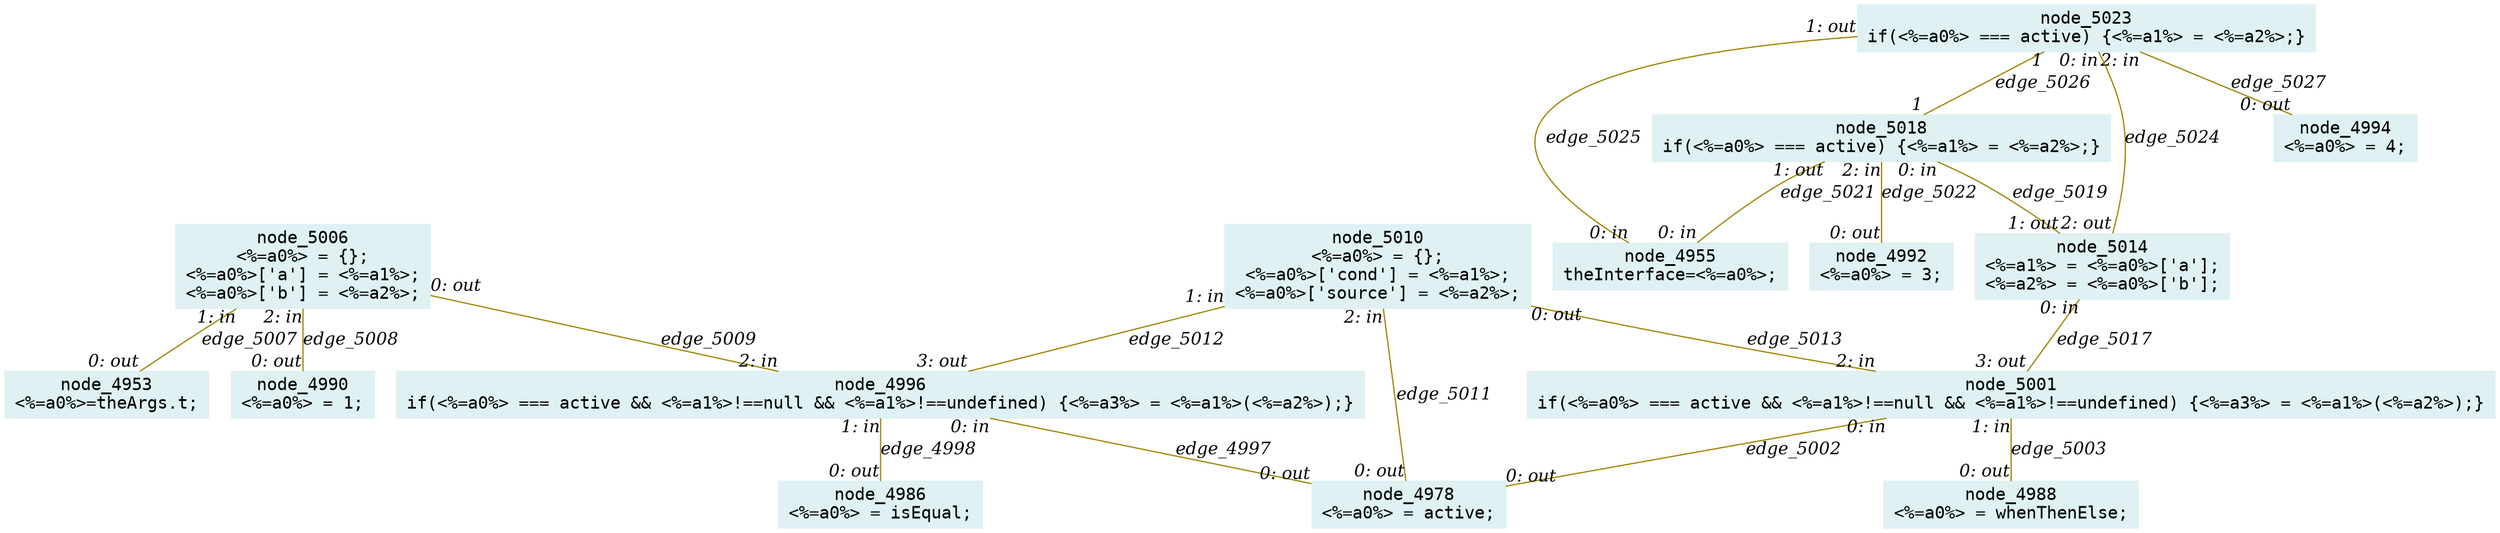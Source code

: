digraph g{node_4953 [shape="box", style="filled", color="#dff1f2", fontname="Courier", label="node_4953
<%=a0%>=theArgs.t;
" ]
node_4955 [shape="box", style="filled", color="#dff1f2", fontname="Courier", label="node_4955
theInterface=<%=a0%>;
" ]
node_4978 [shape="box", style="filled", color="#dff1f2", fontname="Courier", label="node_4978
<%=a0%> = active;
" ]
node_4986 [shape="box", style="filled", color="#dff1f2", fontname="Courier", label="node_4986
<%=a0%> = isEqual;
" ]
node_4988 [shape="box", style="filled", color="#dff1f2", fontname="Courier", label="node_4988
<%=a0%> = whenThenElse;
" ]
node_4990 [shape="box", style="filled", color="#dff1f2", fontname="Courier", label="node_4990
<%=a0%> = 1;
" ]
node_4992 [shape="box", style="filled", color="#dff1f2", fontname="Courier", label="node_4992
<%=a0%> = 3;
" ]
node_4994 [shape="box", style="filled", color="#dff1f2", fontname="Courier", label="node_4994
<%=a0%> = 4;
" ]
node_4996 [shape="box", style="filled", color="#dff1f2", fontname="Courier", label="node_4996
if(<%=a0%> === active && <%=a1%>!==null && <%=a1%>!==undefined) {<%=a3%> = <%=a1%>(<%=a2%>);}
" ]
node_5001 [shape="box", style="filled", color="#dff1f2", fontname="Courier", label="node_5001
if(<%=a0%> === active && <%=a1%>!==null && <%=a1%>!==undefined) {<%=a3%> = <%=a1%>(<%=a2%>);}
" ]
node_5006 [shape="box", style="filled", color="#dff1f2", fontname="Courier", label="node_5006
<%=a0%> = {};
<%=a0%>['a'] = <%=a1%>;
<%=a0%>['b'] = <%=a2%>;
" ]
node_5010 [shape="box", style="filled", color="#dff1f2", fontname="Courier", label="node_5010
<%=a0%> = {};
<%=a0%>['cond'] = <%=a1%>;
<%=a0%>['source'] = <%=a2%>;
" ]
node_5014 [shape="box", style="filled", color="#dff1f2", fontname="Courier", label="node_5014
<%=a1%> = <%=a0%>['a'];
<%=a2%> = <%=a0%>['b'];
" ]
node_5018 [shape="box", style="filled", color="#dff1f2", fontname="Courier", label="node_5018
if(<%=a0%> === active) {<%=a1%> = <%=a2%>;}
" ]
node_5023 [shape="box", style="filled", color="#dff1f2", fontname="Courier", label="node_5023
if(<%=a0%> === active) {<%=a1%> = <%=a2%>;}
" ]
node_4996 -> node_4978 [dir=none, arrowHead=none, fontname="Times-Italic", arrowsize=1, color="#9d8400", label="edge_4997",  headlabel="0: out", taillabel="0: in" ]
node_4996 -> node_4986 [dir=none, arrowHead=none, fontname="Times-Italic", arrowsize=1, color="#9d8400", label="edge_4998",  headlabel="0: out", taillabel="1: in" ]
node_5001 -> node_4978 [dir=none, arrowHead=none, fontname="Times-Italic", arrowsize=1, color="#9d8400", label="edge_5002",  headlabel="0: out", taillabel="0: in" ]
node_5001 -> node_4988 [dir=none, arrowHead=none, fontname="Times-Italic", arrowsize=1, color="#9d8400", label="edge_5003",  headlabel="0: out", taillabel="1: in" ]
node_5006 -> node_4953 [dir=none, arrowHead=none, fontname="Times-Italic", arrowsize=1, color="#9d8400", label="edge_5007",  headlabel="0: out", taillabel="1: in" ]
node_5006 -> node_4990 [dir=none, arrowHead=none, fontname="Times-Italic", arrowsize=1, color="#9d8400", label="edge_5008",  headlabel="0: out", taillabel="2: in" ]
node_5006 -> node_4996 [dir=none, arrowHead=none, fontname="Times-Italic", arrowsize=1, color="#9d8400", label="edge_5009",  headlabel="2: in", taillabel="0: out" ]
node_5010 -> node_4978 [dir=none, arrowHead=none, fontname="Times-Italic", arrowsize=1, color="#9d8400", label="edge_5011",  headlabel="0: out", taillabel="2: in" ]
node_5010 -> node_4996 [dir=none, arrowHead=none, fontname="Times-Italic", arrowsize=1, color="#9d8400", label="edge_5012",  headlabel="3: out", taillabel="1: in" ]
node_5010 -> node_5001 [dir=none, arrowHead=none, fontname="Times-Italic", arrowsize=1, color="#9d8400", label="edge_5013",  headlabel="2: in", taillabel="0: out" ]
node_5014 -> node_5001 [dir=none, arrowHead=none, fontname="Times-Italic", arrowsize=1, color="#9d8400", label="edge_5017",  headlabel="3: out", taillabel="0: in" ]
node_5018 -> node_5014 [dir=none, arrowHead=none, fontname="Times-Italic", arrowsize=1, color="#9d8400", label="edge_5019",  headlabel="1: out", taillabel="0: in" ]
node_5018 -> node_4955 [dir=none, arrowHead=none, fontname="Times-Italic", arrowsize=1, color="#9d8400", label="edge_5021",  headlabel="0: in", taillabel="1: out" ]
node_5018 -> node_4992 [dir=none, arrowHead=none, fontname="Times-Italic", arrowsize=1, color="#9d8400", label="edge_5022",  headlabel="0: out", taillabel="2: in" ]
node_5023 -> node_5014 [dir=none, arrowHead=none, fontname="Times-Italic", arrowsize=1, color="#9d8400", label="edge_5024",  headlabel="2: out", taillabel="0: in" ]
node_5023 -> node_4955 [dir=none, arrowHead=none, fontname="Times-Italic", arrowsize=1, color="#9d8400", label="edge_5025",  headlabel="0: in", taillabel="1: out" ]
node_5023 -> node_5018 [dir=none, arrowHead=none, fontname="Times-Italic", arrowsize=1, color="#9d8400", label="edge_5026",  headlabel="1", taillabel="1" ]
node_5023 -> node_4994 [dir=none, arrowHead=none, fontname="Times-Italic", arrowsize=1, color="#9d8400", label="edge_5027",  headlabel="0: out", taillabel="2: in" ]
}